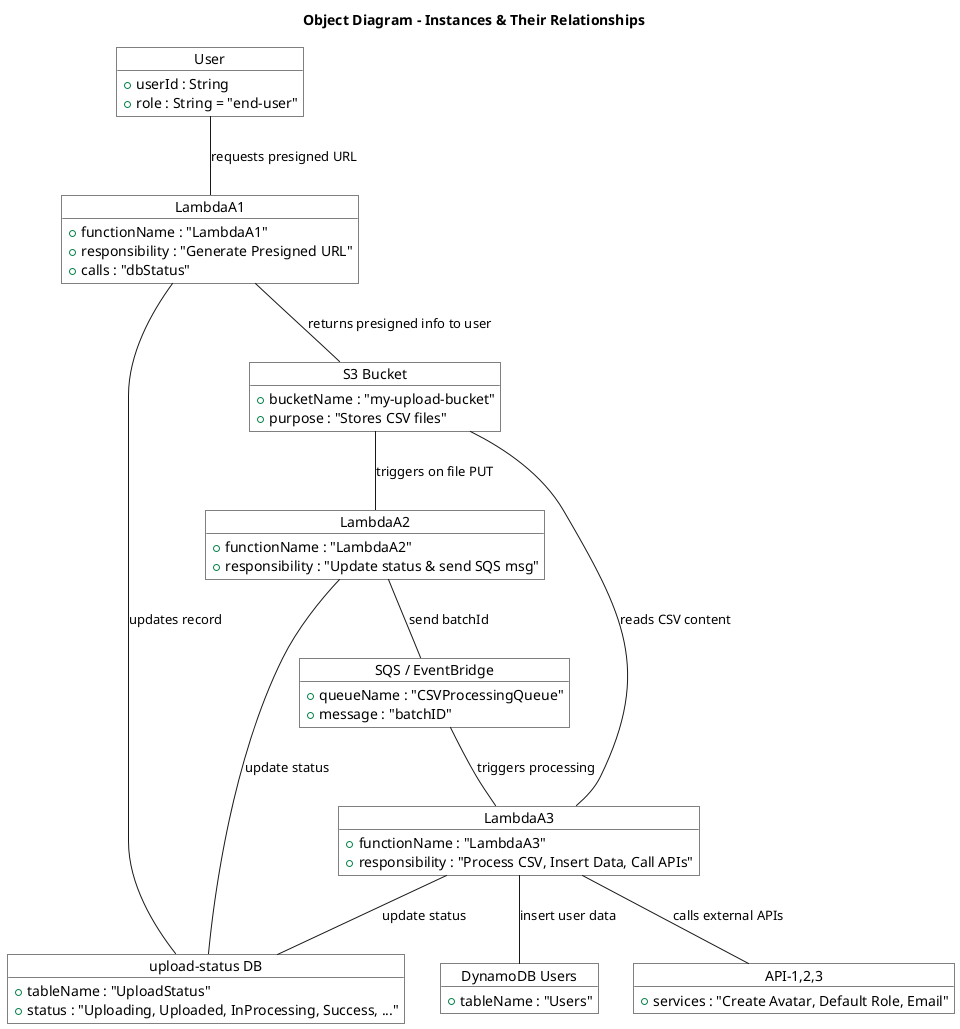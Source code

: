 @startuml ObjectDiagram
title Object Diagram - Instances & Their Relationships

skinparam object {
  BackgroundColor #white
  BorderColor black
  FontSize 14
}

' Khai báo các đối tượng (instance)
object "User" as objUser {
  + userId : String
  + role : String = "end-user"
}

object "LambdaA1" as objL1 {
  + functionName : "LambdaA1"
  + responsibility : "Generate Presigned URL"
  + calls : "dbStatus"
}

object "upload-status DB" as objDBStatus {
  + tableName : "UploadStatus"
  + status : "Uploading, Uploaded, InProcessing, Success, ..."
}

object "S3 Bucket" as objS3 {
  + bucketName : "my-upload-bucket"
  + purpose : "Stores CSV files"
}

object "LambdaA2" as objL2 {
  + functionName : "LambdaA2"
  + responsibility : "Update status & send SQS msg"
}

object "SQS / EventBridge" as objSQS {
  + queueName : "CSVProcessingQueue"
  + message : "batchID"
}

object "LambdaA3" as objL3 {
  + functionName : "LambdaA3"
  + responsibility : "Process CSV, Insert Data, Call APIs"
}

object "DynamoDB Users" as objDbUsers {
  + tableName : "Users"
}

object "API-1,2,3" as objAPIs {
  + services : "Create Avatar, Default Role, Email"
}

' Các quan hệ giữa các đối tượng
objUser -- objL1 : requests presigned URL
objL1 -- objDBStatus : updates record
objL1 -- objS3 : returns presigned info to user
objS3 -- objL2 : triggers on file PUT
objL2 -- objDBStatus : update status
objL2 -- objSQS : send batchId
objSQS -- objL3 : triggers processing
objL3 -- objDBStatus : update status
objL3 -- objS3 : reads CSV content
objL3 -- objDbUsers : insert user data
objL3 -- objAPIs : calls external APIs

@enduml